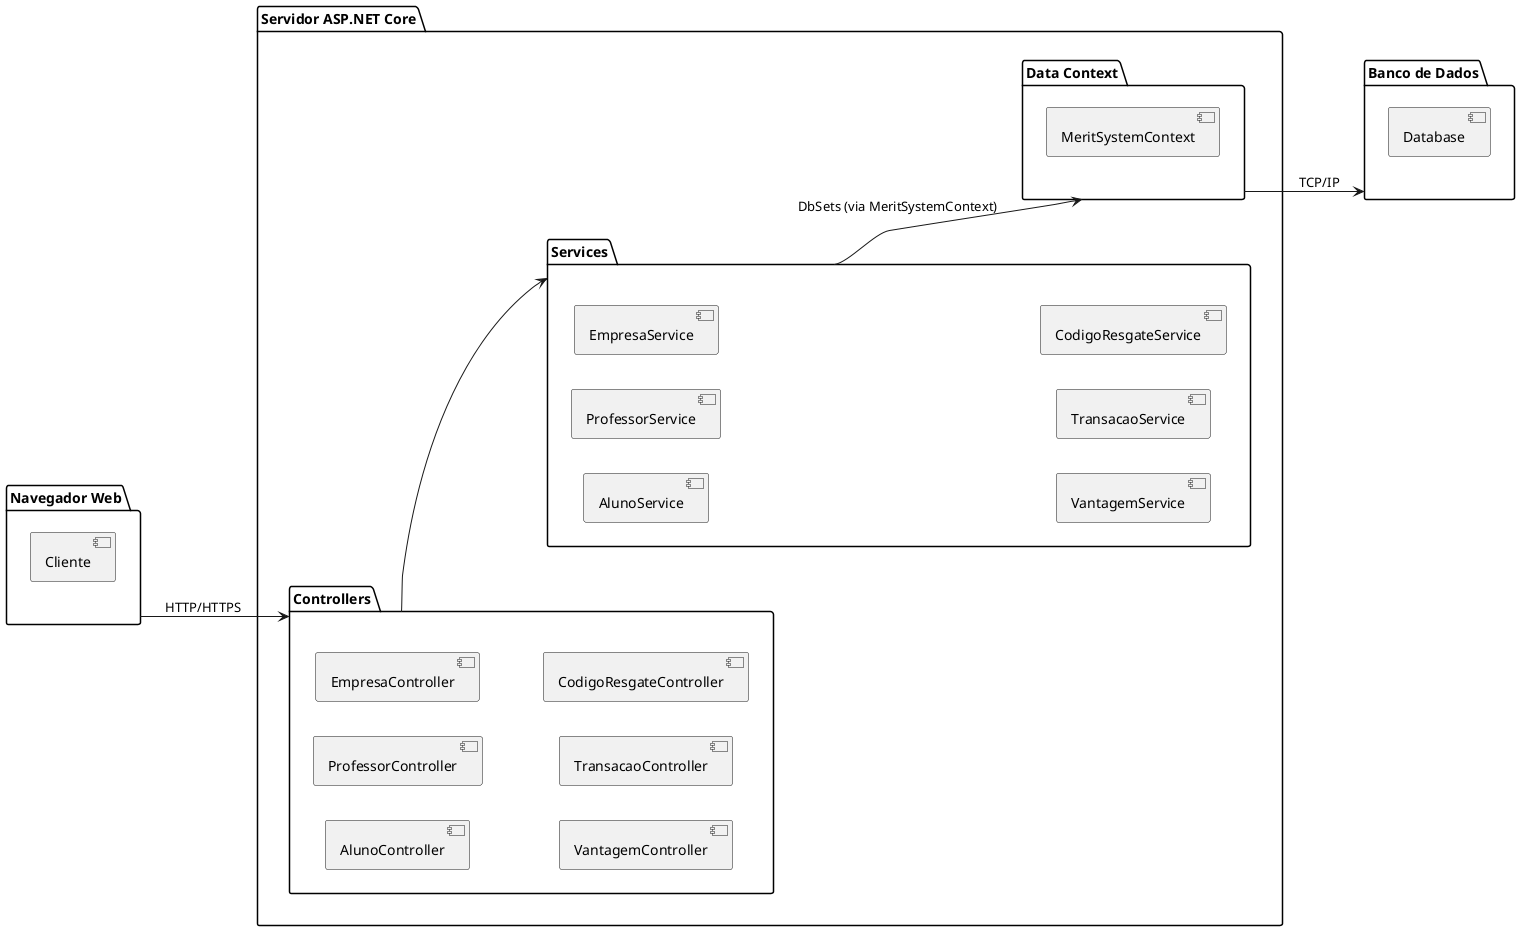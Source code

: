 @startuml
left to right direction

package "Navegador Web" as navegador {
    [Cliente]
}

package "Servidor ASP.NET Core" as aspnet {
    
    package "Controllers" as controllers {
        [AlunoController]
        [ProfessorController]
        [EmpresaController]
        [VantagemController]
        [TransacaoController]
        [CodigoResgateController]
    }
    
    package "Services" as services {
        [AlunoService]
        [ProfessorService]
        [EmpresaService]
        [VantagemService]
        [TransacaoService]
        [CodigoResgateService]
    }
    
    package "Data Context" as context {
        [MeritSystemContext]
    }
}

package "Banco de Dados" as banco_dados {
    [Database]
}

navegador --> controllers : HTTP/HTTPS
controllers --> services 
services --> context : DbSets (via MeritSystemContext)
context --> banco_dados : TCP/IP

@enduml
